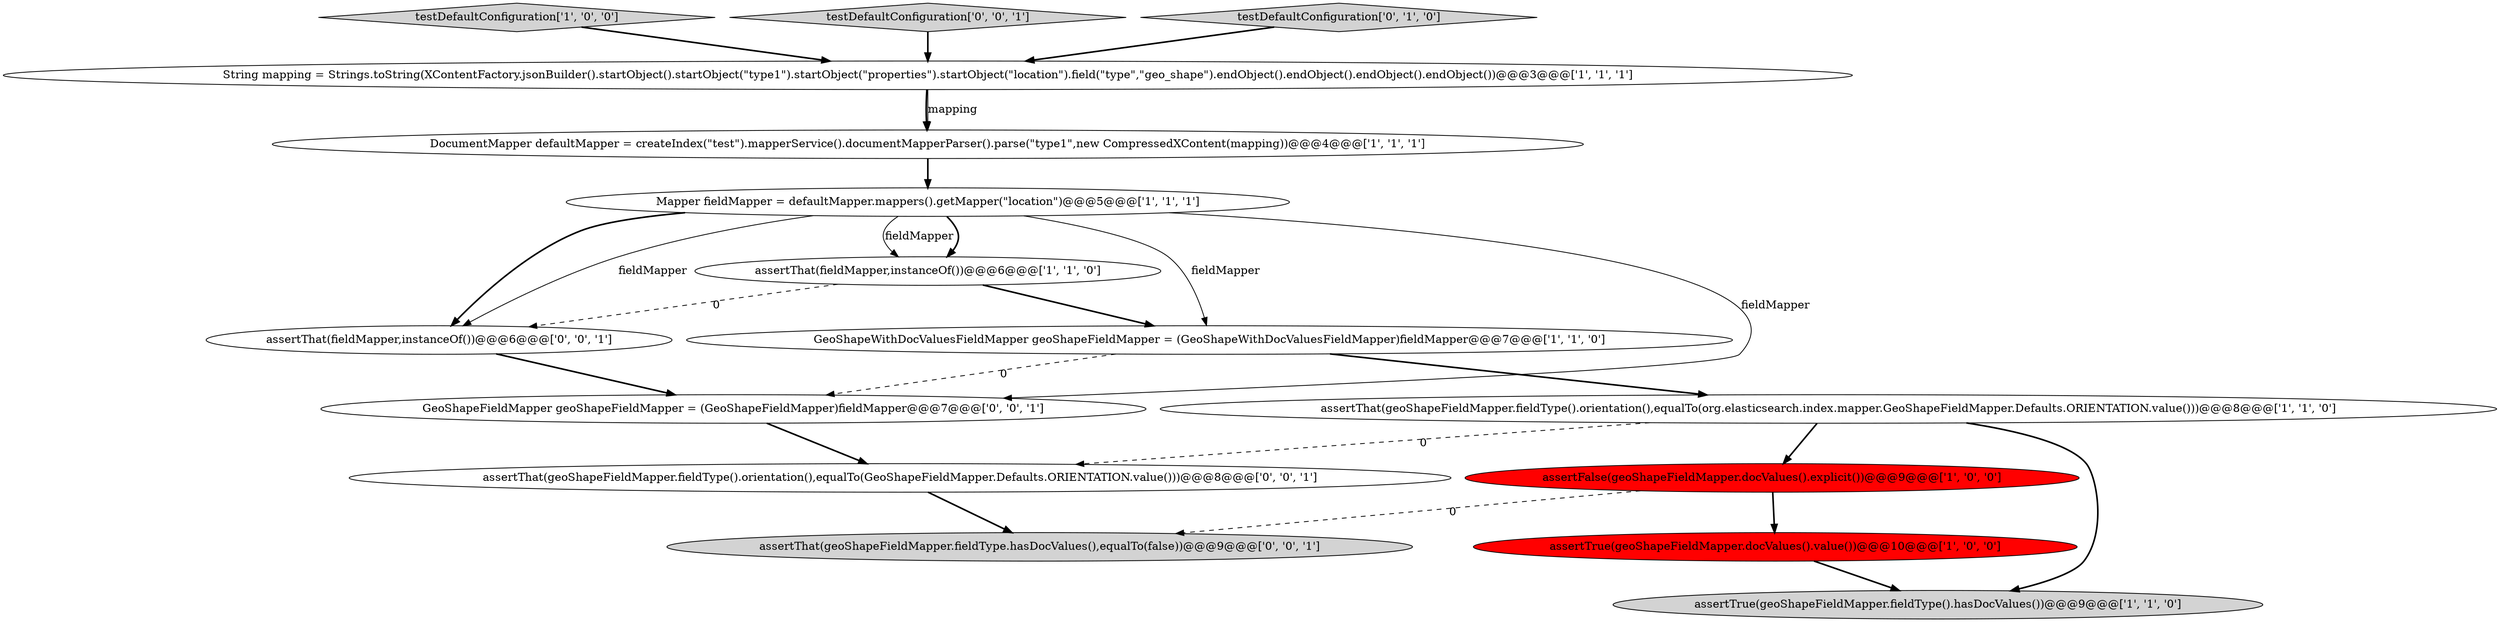 digraph {
0 [style = filled, label = "GeoShapeWithDocValuesFieldMapper geoShapeFieldMapper = (GeoShapeWithDocValuesFieldMapper)fieldMapper@@@7@@@['1', '1', '0']", fillcolor = white, shape = ellipse image = "AAA0AAABBB1BBB"];
13 [style = filled, label = "assertThat(fieldMapper,instanceOf())@@@6@@@['0', '0', '1']", fillcolor = white, shape = ellipse image = "AAA0AAABBB3BBB"];
14 [style = filled, label = "GeoShapeFieldMapper geoShapeFieldMapper = (GeoShapeFieldMapper)fieldMapper@@@7@@@['0', '0', '1']", fillcolor = white, shape = ellipse image = "AAA0AAABBB3BBB"];
1 [style = filled, label = "assertTrue(geoShapeFieldMapper.docValues().value())@@@10@@@['1', '0', '0']", fillcolor = red, shape = ellipse image = "AAA1AAABBB1BBB"];
4 [style = filled, label = "testDefaultConfiguration['1', '0', '0']", fillcolor = lightgray, shape = diamond image = "AAA0AAABBB1BBB"];
8 [style = filled, label = "String mapping = Strings.toString(XContentFactory.jsonBuilder().startObject().startObject(\"type1\").startObject(\"properties\").startObject(\"location\").field(\"type\",\"geo_shape\").endObject().endObject().endObject().endObject())@@@3@@@['1', '1', '1']", fillcolor = white, shape = ellipse image = "AAA0AAABBB1BBB"];
7 [style = filled, label = "Mapper fieldMapper = defaultMapper.mappers().getMapper(\"location\")@@@5@@@['1', '1', '1']", fillcolor = white, shape = ellipse image = "AAA0AAABBB1BBB"];
15 [style = filled, label = "testDefaultConfiguration['0', '0', '1']", fillcolor = lightgray, shape = diamond image = "AAA0AAABBB3BBB"];
2 [style = filled, label = "assertFalse(geoShapeFieldMapper.docValues().explicit())@@@9@@@['1', '0', '0']", fillcolor = red, shape = ellipse image = "AAA1AAABBB1BBB"];
6 [style = filled, label = "DocumentMapper defaultMapper = createIndex(\"test\").mapperService().documentMapperParser().parse(\"type1\",new CompressedXContent(mapping))@@@4@@@['1', '1', '1']", fillcolor = white, shape = ellipse image = "AAA0AAABBB1BBB"];
5 [style = filled, label = "assertTrue(geoShapeFieldMapper.fieldType().hasDocValues())@@@9@@@['1', '1', '0']", fillcolor = lightgray, shape = ellipse image = "AAA0AAABBB1BBB"];
9 [style = filled, label = "assertThat(fieldMapper,instanceOf())@@@6@@@['1', '1', '0']", fillcolor = white, shape = ellipse image = "AAA0AAABBB1BBB"];
3 [style = filled, label = "assertThat(geoShapeFieldMapper.fieldType().orientation(),equalTo(org.elasticsearch.index.mapper.GeoShapeFieldMapper.Defaults.ORIENTATION.value()))@@@8@@@['1', '1', '0']", fillcolor = white, shape = ellipse image = "AAA0AAABBB1BBB"];
10 [style = filled, label = "testDefaultConfiguration['0', '1', '0']", fillcolor = lightgray, shape = diamond image = "AAA0AAABBB2BBB"];
11 [style = filled, label = "assertThat(geoShapeFieldMapper.fieldType.hasDocValues(),equalTo(false))@@@9@@@['0', '0', '1']", fillcolor = lightgray, shape = ellipse image = "AAA0AAABBB3BBB"];
12 [style = filled, label = "assertThat(geoShapeFieldMapper.fieldType().orientation(),equalTo(GeoShapeFieldMapper.Defaults.ORIENTATION.value()))@@@8@@@['0', '0', '1']", fillcolor = white, shape = ellipse image = "AAA0AAABBB3BBB"];
1->5 [style = bold, label=""];
0->3 [style = bold, label=""];
7->13 [style = bold, label=""];
9->0 [style = bold, label=""];
2->1 [style = bold, label=""];
12->11 [style = bold, label=""];
7->13 [style = solid, label="fieldMapper"];
8->6 [style = bold, label=""];
7->9 [style = bold, label=""];
7->14 [style = solid, label="fieldMapper"];
0->14 [style = dashed, label="0"];
8->6 [style = solid, label="mapping"];
3->5 [style = bold, label=""];
3->12 [style = dashed, label="0"];
3->2 [style = bold, label=""];
10->8 [style = bold, label=""];
14->12 [style = bold, label=""];
9->13 [style = dashed, label="0"];
7->0 [style = solid, label="fieldMapper"];
4->8 [style = bold, label=""];
2->11 [style = dashed, label="0"];
7->9 [style = solid, label="fieldMapper"];
6->7 [style = bold, label=""];
13->14 [style = bold, label=""];
15->8 [style = bold, label=""];
}
